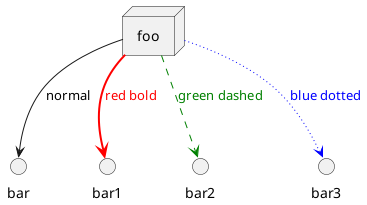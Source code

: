 @startuml
node foo
foo --> bar : normal
foo --> bar1 #line:red;line.bold;text:red  : red bold
foo --> bar2 #green;line.dashed;text:green : green dashed 
foo --> bar3 #blue;line.dotted;text:blue   : blue dotted
@enduml
